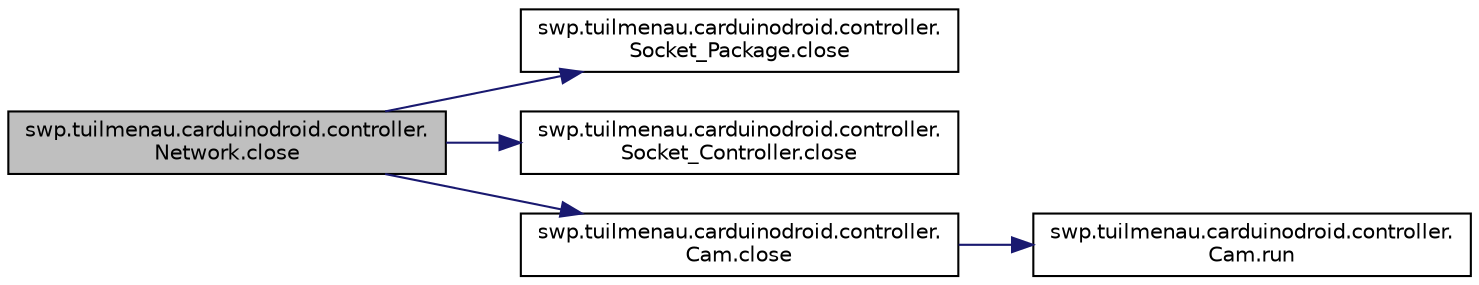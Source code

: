 digraph "swp.tuilmenau.carduinodroid.controller.Network.close"
{
  edge [fontname="Helvetica",fontsize="10",labelfontname="Helvetica",labelfontsize="10"];
  node [fontname="Helvetica",fontsize="10",shape=record];
  rankdir="LR";
  Node1 [label="swp.tuilmenau.carduinodroid.controller.\lNetwork.close",height=0.2,width=0.4,color="black", fillcolor="grey75", style="filled", fontcolor="black"];
  Node1 -> Node2 [color="midnightblue",fontsize="10",style="solid",fontname="Helvetica"];
  Node2 [label="swp.tuilmenau.carduinodroid.controller.\lSocket_Package.close",height=0.2,width=0.4,color="black", fillcolor="white", style="filled",URL="$classswp_1_1tuilmenau_1_1carduinodroid_1_1controller_1_1_socket___package.html#aa1379b7f52f3773259cf1c6fb08fb2a9"];
  Node1 -> Node3 [color="midnightblue",fontsize="10",style="solid",fontname="Helvetica"];
  Node3 [label="swp.tuilmenau.carduinodroid.controller.\lSocket_Controller.close",height=0.2,width=0.4,color="black", fillcolor="white", style="filled",URL="$classswp_1_1tuilmenau_1_1carduinodroid_1_1controller_1_1_socket___controller.html#a08ccd8feecfa1c15480137de90e24d23"];
  Node1 -> Node4 [color="midnightblue",fontsize="10",style="solid",fontname="Helvetica"];
  Node4 [label="swp.tuilmenau.carduinodroid.controller.\lCam.close",height=0.2,width=0.4,color="black", fillcolor="white", style="filled",URL="$classswp_1_1tuilmenau_1_1carduinodroid_1_1controller_1_1_cam.html#a690bbb9c9a4a7555c3e439f5b4e1399e"];
  Node4 -> Node5 [color="midnightblue",fontsize="10",style="solid",fontname="Helvetica"];
  Node5 [label="swp.tuilmenau.carduinodroid.controller.\lCam.run",height=0.2,width=0.4,color="black", fillcolor="white", style="filled",URL="$classswp_1_1tuilmenau_1_1carduinodroid_1_1controller_1_1_cam.html#ab8d692383962618c356c0d52327a348f"];
}
